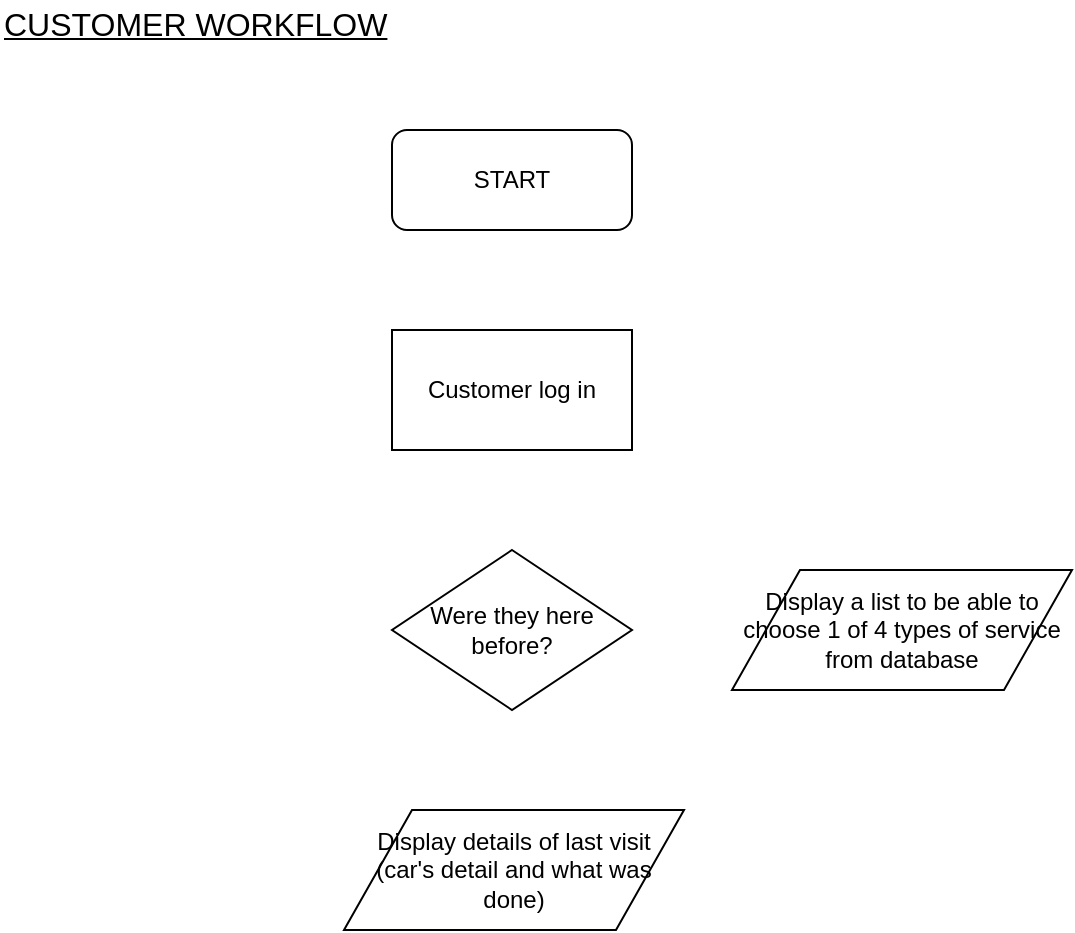 <mxfile version="10.5.9" type="github"><diagram id="mzUOqp2gf-8R6nXUU0z2" name="Page-1"><mxGraphModel dx="1139" dy="663" grid="1" gridSize="10" guides="1" tooltips="1" connect="1" arrows="1" fold="1" page="1" pageScale="1" pageWidth="4000" pageHeight="2400" math="0" shadow="0"><root><mxCell id="0"/><mxCell id="1" parent="0"/><mxCell id="jCL0pRsX7LRBX23Spe4D-1" value="&lt;font style=&quot;font-size: 16px&quot;&gt;&lt;u&gt;CUSTOMER WORKFLOW&lt;/u&gt;&lt;/font&gt;" style="text;html=1;resizable=0;points=[];autosize=1;align=left;verticalAlign=top;spacingTop=-4;" vertex="1" parent="1"><mxGeometry x="44" y="35" width="210" height="20" as="geometry"/></mxCell><mxCell id="jCL0pRsX7LRBX23Spe4D-2" value="START" style="rounded=1;whiteSpace=wrap;html=1;" vertex="1" parent="1"><mxGeometry x="240" y="100" width="120" height="50" as="geometry"/></mxCell><mxCell id="jCL0pRsX7LRBX23Spe4D-3" value="Customer log in" style="rounded=0;whiteSpace=wrap;html=1;" vertex="1" parent="1"><mxGeometry x="240" y="200" width="120" height="60" as="geometry"/></mxCell><mxCell id="jCL0pRsX7LRBX23Spe4D-5" value="Were they here before?" style="rhombus;whiteSpace=wrap;html=1;" vertex="1" parent="1"><mxGeometry x="240" y="310" width="120" height="80" as="geometry"/></mxCell><mxCell id="jCL0pRsX7LRBX23Spe4D-7" value="Display details of last visit (car's detail and what was done)&lt;br&gt;" style="shape=parallelogram;perimeter=parallelogramPerimeter;whiteSpace=wrap;html=1;" vertex="1" parent="1"><mxGeometry x="216" y="440" width="170" height="60" as="geometry"/></mxCell><mxCell id="jCL0pRsX7LRBX23Spe4D-8" value="Display a list to be able to choose 1 of 4 types of service from database&lt;br&gt;" style="shape=parallelogram;perimeter=parallelogramPerimeter;whiteSpace=wrap;html=1;" vertex="1" parent="1"><mxGeometry x="410" y="320" width="170" height="60" as="geometry"/></mxCell></root></mxGraphModel></diagram></mxfile>